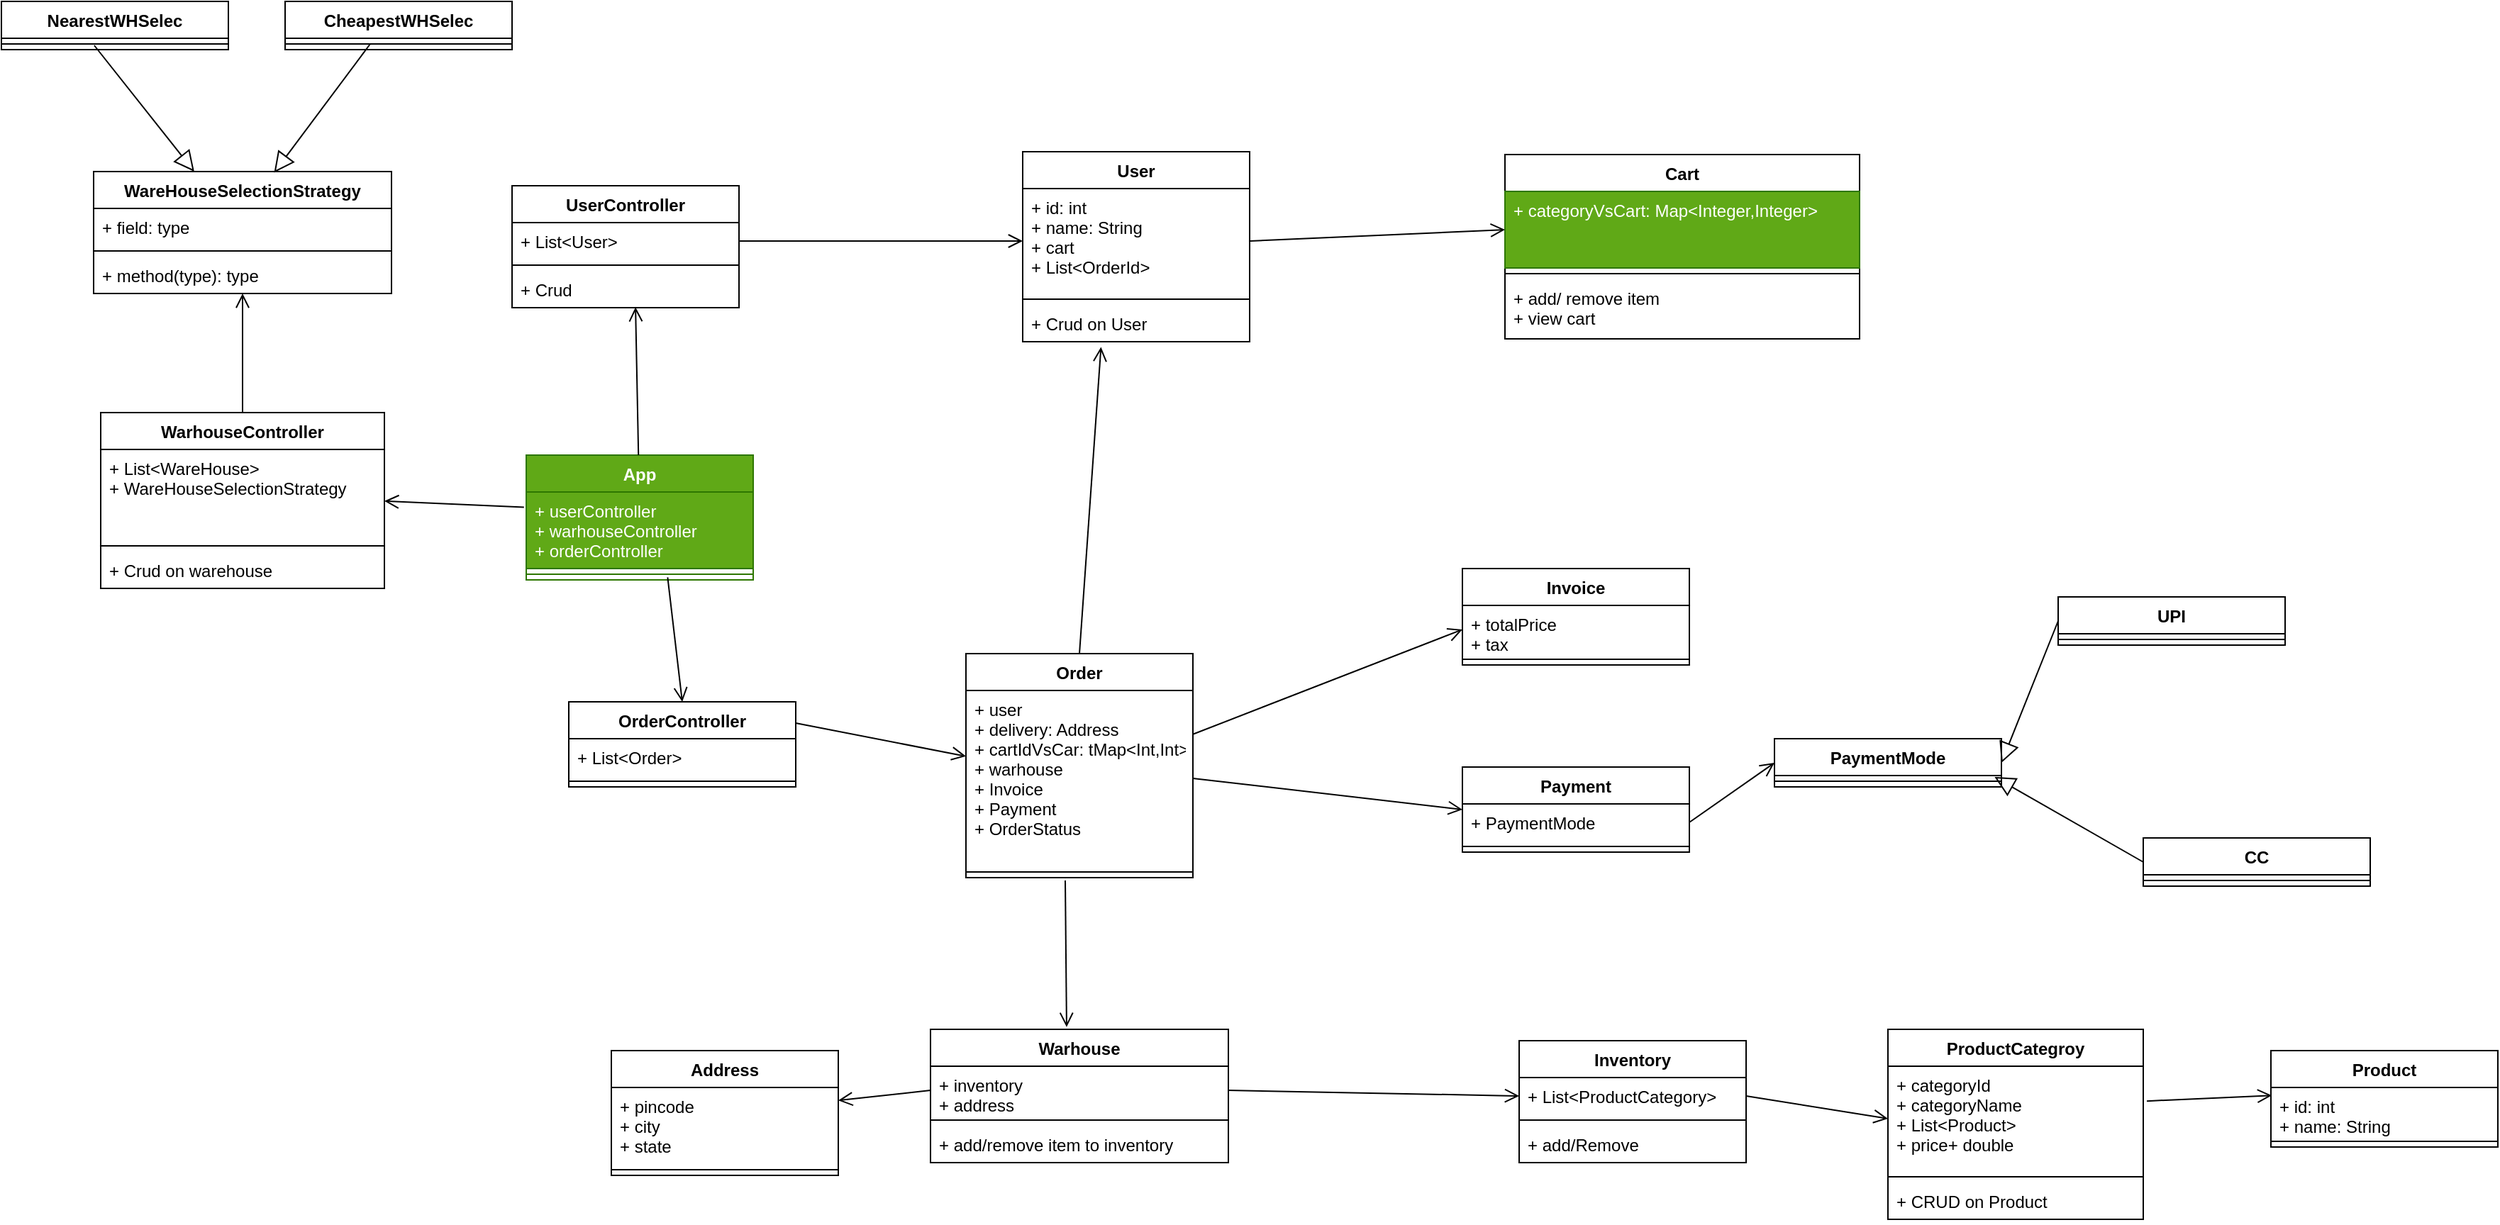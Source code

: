 <mxfile>
    <diagram id="f72Skuyp3JFh79YirXq5" name="Page-1">
        <mxGraphModel dx="1190" dy="2059" grid="1" gridSize="10" guides="1" tooltips="1" connect="1" arrows="1" fold="1" page="1" pageScale="1" pageWidth="827" pageHeight="1169" math="0" shadow="0">
            <root>
                <mxCell id="0"/>
                <mxCell id="1" parent="0"/>
                <mxCell id="2" value="Order" style="swimlane;fontStyle=1;align=center;verticalAlign=top;childLayout=stackLayout;horizontal=1;startSize=26;horizontalStack=0;resizeParent=1;resizeParentMax=0;resizeLast=0;collapsible=1;marginBottom=0;" vertex="1" parent="1">
                    <mxGeometry x="720" y="320" width="160" height="158" as="geometry"/>
                </mxCell>
                <mxCell id="3" value="+ user&#10;+ delivery: Address&#10;+ cartIdVsCar: tMap&lt;Int,Int&gt;&#10;+ warhouse&#10;+ Invoice&#10;+ Payment&#10;+ OrderStatus" style="text;strokeColor=none;fillColor=none;align=left;verticalAlign=top;spacingLeft=4;spacingRight=4;overflow=hidden;rotatable=0;points=[[0,0.5],[1,0.5]];portConstraint=eastwest;" vertex="1" parent="2">
                    <mxGeometry y="26" width="160" height="124" as="geometry"/>
                </mxCell>
                <mxCell id="4" value="" style="line;strokeWidth=1;fillColor=none;align=left;verticalAlign=middle;spacingTop=-1;spacingLeft=3;spacingRight=3;rotatable=0;labelPosition=right;points=[];portConstraint=eastwest;strokeColor=inherit;" vertex="1" parent="2">
                    <mxGeometry y="150" width="160" height="8" as="geometry"/>
                </mxCell>
                <mxCell id="6" value="Payment" style="swimlane;fontStyle=1;align=center;verticalAlign=top;childLayout=stackLayout;horizontal=1;startSize=26;horizontalStack=0;resizeParent=1;resizeParentMax=0;resizeLast=0;collapsible=1;marginBottom=0;" vertex="1" parent="1">
                    <mxGeometry x="1070" y="400" width="160" height="60" as="geometry"/>
                </mxCell>
                <mxCell id="7" value="+ PaymentMode" style="text;strokeColor=none;fillColor=none;align=left;verticalAlign=top;spacingLeft=4;spacingRight=4;overflow=hidden;rotatable=0;points=[[0,0.5],[1,0.5]];portConstraint=eastwest;" vertex="1" parent="6">
                    <mxGeometry y="26" width="160" height="26" as="geometry"/>
                </mxCell>
                <mxCell id="8" value="" style="line;strokeWidth=1;fillColor=none;align=left;verticalAlign=middle;spacingTop=-1;spacingLeft=3;spacingRight=3;rotatable=0;labelPosition=right;points=[];portConstraint=eastwest;strokeColor=inherit;" vertex="1" parent="6">
                    <mxGeometry y="52" width="160" height="8" as="geometry"/>
                </mxCell>
                <mxCell id="10" value="Invoice" style="swimlane;fontStyle=1;align=center;verticalAlign=top;childLayout=stackLayout;horizontal=1;startSize=26;horizontalStack=0;resizeParent=1;resizeParentMax=0;resizeLast=0;collapsible=1;marginBottom=0;" vertex="1" parent="1">
                    <mxGeometry x="1070" y="260" width="160" height="68" as="geometry"/>
                </mxCell>
                <mxCell id="11" value="+ totalPrice&#10;+ tax" style="text;strokeColor=none;fillColor=none;align=left;verticalAlign=top;spacingLeft=4;spacingRight=4;overflow=hidden;rotatable=0;points=[[0,0.5],[1,0.5]];portConstraint=eastwest;" vertex="1" parent="10">
                    <mxGeometry y="26" width="160" height="34" as="geometry"/>
                </mxCell>
                <mxCell id="12" value="" style="line;strokeWidth=1;fillColor=none;align=left;verticalAlign=middle;spacingTop=-1;spacingLeft=3;spacingRight=3;rotatable=0;labelPosition=right;points=[];portConstraint=eastwest;strokeColor=inherit;" vertex="1" parent="10">
                    <mxGeometry y="60" width="160" height="8" as="geometry"/>
                </mxCell>
                <mxCell id="14" value="OrderController" style="swimlane;fontStyle=1;align=center;verticalAlign=top;childLayout=stackLayout;horizontal=1;startSize=26;horizontalStack=0;resizeParent=1;resizeParentMax=0;resizeLast=0;collapsible=1;marginBottom=0;" vertex="1" parent="1">
                    <mxGeometry x="440" y="354" width="160" height="60" as="geometry"/>
                </mxCell>
                <mxCell id="15" value="+ List&lt;Order&gt;" style="text;strokeColor=none;fillColor=none;align=left;verticalAlign=top;spacingLeft=4;spacingRight=4;overflow=hidden;rotatable=0;points=[[0,0.5],[1,0.5]];portConstraint=eastwest;" vertex="1" parent="14">
                    <mxGeometry y="26" width="160" height="26" as="geometry"/>
                </mxCell>
                <mxCell id="16" value="" style="line;strokeWidth=1;fillColor=none;align=left;verticalAlign=middle;spacingTop=-1;spacingLeft=3;spacingRight=3;rotatable=0;labelPosition=right;points=[];portConstraint=eastwest;strokeColor=inherit;" vertex="1" parent="14">
                    <mxGeometry y="52" width="160" height="8" as="geometry"/>
                </mxCell>
                <mxCell id="18" value="Cart" style="swimlane;fontStyle=1;align=center;verticalAlign=top;childLayout=stackLayout;horizontal=1;startSize=26;horizontalStack=0;resizeParent=1;resizeParentMax=0;resizeLast=0;collapsible=1;marginBottom=0;" vertex="1" parent="1">
                    <mxGeometry x="1100" y="-32" width="250" height="130" as="geometry"/>
                </mxCell>
                <mxCell id="19" value="+ categoryVsCart: Map&lt;Integer,Integer&gt;&#10;" style="text;strokeColor=#2D7600;fillColor=#60a917;align=left;verticalAlign=top;spacingLeft=4;spacingRight=4;overflow=hidden;rotatable=0;points=[[0,0.5],[1,0.5]];portConstraint=eastwest;fontColor=#ffffff;" vertex="1" parent="18">
                    <mxGeometry y="26" width="250" height="54" as="geometry"/>
                </mxCell>
                <mxCell id="20" value="" style="line;strokeWidth=1;fillColor=none;align=left;verticalAlign=middle;spacingTop=-1;spacingLeft=3;spacingRight=3;rotatable=0;labelPosition=right;points=[];portConstraint=eastwest;strokeColor=inherit;" vertex="1" parent="18">
                    <mxGeometry y="80" width="250" height="8" as="geometry"/>
                </mxCell>
                <mxCell id="21" value="+ add/ remove item&#10;+ view cart" style="text;strokeColor=none;fillColor=none;align=left;verticalAlign=top;spacingLeft=4;spacingRight=4;overflow=hidden;rotatable=0;points=[[0,0.5],[1,0.5]];portConstraint=eastwest;" vertex="1" parent="18">
                    <mxGeometry y="88" width="250" height="42" as="geometry"/>
                </mxCell>
                <mxCell id="22" value="User" style="swimlane;fontStyle=1;align=center;verticalAlign=top;childLayout=stackLayout;horizontal=1;startSize=26;horizontalStack=0;resizeParent=1;resizeParentMax=0;resizeLast=0;collapsible=1;marginBottom=0;" vertex="1" parent="1">
                    <mxGeometry x="760" y="-34" width="160" height="134" as="geometry"/>
                </mxCell>
                <mxCell id="23" value="+ id: int&#10;+ name: String&#10;+ cart&#10;+ List&lt;OrderId&gt;" style="text;strokeColor=none;fillColor=none;align=left;verticalAlign=top;spacingLeft=4;spacingRight=4;overflow=hidden;rotatable=0;points=[[0,0.5],[1,0.5]];portConstraint=eastwest;" vertex="1" parent="22">
                    <mxGeometry y="26" width="160" height="74" as="geometry"/>
                </mxCell>
                <mxCell id="24" value="" style="line;strokeWidth=1;fillColor=none;align=left;verticalAlign=middle;spacingTop=-1;spacingLeft=3;spacingRight=3;rotatable=0;labelPosition=right;points=[];portConstraint=eastwest;strokeColor=inherit;" vertex="1" parent="22">
                    <mxGeometry y="100" width="160" height="8" as="geometry"/>
                </mxCell>
                <mxCell id="25" value="+ Crud on User" style="text;strokeColor=none;fillColor=none;align=left;verticalAlign=top;spacingLeft=4;spacingRight=4;overflow=hidden;rotatable=0;points=[[0,0.5],[1,0.5]];portConstraint=eastwest;" vertex="1" parent="22">
                    <mxGeometry y="108" width="160" height="26" as="geometry"/>
                </mxCell>
                <mxCell id="26" value="UserController" style="swimlane;fontStyle=1;align=center;verticalAlign=top;childLayout=stackLayout;horizontal=1;startSize=26;horizontalStack=0;resizeParent=1;resizeParentMax=0;resizeLast=0;collapsible=1;marginBottom=0;" vertex="1" parent="1">
                    <mxGeometry x="400" y="-10" width="160" height="86" as="geometry"/>
                </mxCell>
                <mxCell id="27" value="+ List&lt;User&gt;" style="text;strokeColor=none;fillColor=none;align=left;verticalAlign=top;spacingLeft=4;spacingRight=4;overflow=hidden;rotatable=0;points=[[0,0.5],[1,0.5]];portConstraint=eastwest;" vertex="1" parent="26">
                    <mxGeometry y="26" width="160" height="26" as="geometry"/>
                </mxCell>
                <mxCell id="28" value="" style="line;strokeWidth=1;fillColor=none;align=left;verticalAlign=middle;spacingTop=-1;spacingLeft=3;spacingRight=3;rotatable=0;labelPosition=right;points=[];portConstraint=eastwest;strokeColor=inherit;" vertex="1" parent="26">
                    <mxGeometry y="52" width="160" height="8" as="geometry"/>
                </mxCell>
                <mxCell id="29" value="+ Crud" style="text;strokeColor=none;fillColor=none;align=left;verticalAlign=top;spacingLeft=4;spacingRight=4;overflow=hidden;rotatable=0;points=[[0,0.5],[1,0.5]];portConstraint=eastwest;" vertex="1" parent="26">
                    <mxGeometry y="60" width="160" height="26" as="geometry"/>
                </mxCell>
                <mxCell id="30" value="App" style="swimlane;fontStyle=1;align=center;verticalAlign=top;childLayout=stackLayout;horizontal=1;startSize=26;horizontalStack=0;resizeParent=1;resizeParentMax=0;resizeLast=0;collapsible=1;marginBottom=0;fillColor=#60a917;fontColor=#ffffff;strokeColor=#2D7600;" vertex="1" parent="1">
                    <mxGeometry x="410" y="180" width="160" height="88" as="geometry"/>
                </mxCell>
                <mxCell id="31" value="+ userController&#10;+ warhouseController&#10;+ orderController&#10;" style="text;strokeColor=#2D7600;fillColor=#60a917;align=left;verticalAlign=top;spacingLeft=4;spacingRight=4;overflow=hidden;rotatable=0;points=[[0,0.5],[1,0.5]];portConstraint=eastwest;fontColor=#ffffff;" vertex="1" parent="30">
                    <mxGeometry y="26" width="160" height="54" as="geometry"/>
                </mxCell>
                <mxCell id="32" value="" style="line;strokeWidth=1;fillColor=#60a917;align=left;verticalAlign=middle;spacingTop=-1;spacingLeft=3;spacingRight=3;rotatable=0;labelPosition=right;points=[];portConstraint=eastwest;strokeColor=#2D7600;fontColor=#ffffff;" vertex="1" parent="30">
                    <mxGeometry y="80" width="160" height="8" as="geometry"/>
                </mxCell>
                <mxCell id="34" value="WareHouseSelectionStrategy" style="swimlane;fontStyle=1;align=center;verticalAlign=top;childLayout=stackLayout;horizontal=1;startSize=26;horizontalStack=0;resizeParent=1;resizeParentMax=0;resizeLast=0;collapsible=1;marginBottom=0;" vertex="1" parent="1">
                    <mxGeometry x="105" y="-20" width="210" height="86" as="geometry"/>
                </mxCell>
                <mxCell id="35" value="+ field: type" style="text;strokeColor=none;fillColor=none;align=left;verticalAlign=top;spacingLeft=4;spacingRight=4;overflow=hidden;rotatable=0;points=[[0,0.5],[1,0.5]];portConstraint=eastwest;" vertex="1" parent="34">
                    <mxGeometry y="26" width="210" height="26" as="geometry"/>
                </mxCell>
                <mxCell id="36" value="" style="line;strokeWidth=1;fillColor=none;align=left;verticalAlign=middle;spacingTop=-1;spacingLeft=3;spacingRight=3;rotatable=0;labelPosition=right;points=[];portConstraint=eastwest;strokeColor=inherit;" vertex="1" parent="34">
                    <mxGeometry y="52" width="210" height="8" as="geometry"/>
                </mxCell>
                <mxCell id="37" value="+ method(type): type" style="text;strokeColor=none;fillColor=none;align=left;verticalAlign=top;spacingLeft=4;spacingRight=4;overflow=hidden;rotatable=0;points=[[0,0.5],[1,0.5]];portConstraint=eastwest;" vertex="1" parent="34">
                    <mxGeometry y="60" width="210" height="26" as="geometry"/>
                </mxCell>
                <mxCell id="38" value="NearestWHSelec" style="swimlane;fontStyle=1;align=center;verticalAlign=top;childLayout=stackLayout;horizontal=1;startSize=26;horizontalStack=0;resizeParent=1;resizeParentMax=0;resizeLast=0;collapsible=1;marginBottom=0;" vertex="1" parent="1">
                    <mxGeometry x="40" y="-140" width="160" height="34" as="geometry"/>
                </mxCell>
                <mxCell id="40" value="" style="line;strokeWidth=1;fillColor=none;align=left;verticalAlign=middle;spacingTop=-1;spacingLeft=3;spacingRight=3;rotatable=0;labelPosition=right;points=[];portConstraint=eastwest;strokeColor=inherit;" vertex="1" parent="38">
                    <mxGeometry y="26" width="160" height="8" as="geometry"/>
                </mxCell>
                <mxCell id="42" value="WarhouseController" style="swimlane;fontStyle=1;align=center;verticalAlign=top;childLayout=stackLayout;horizontal=1;startSize=26;horizontalStack=0;resizeParent=1;resizeParentMax=0;resizeLast=0;collapsible=1;marginBottom=0;" vertex="1" parent="1">
                    <mxGeometry x="110" y="150" width="200" height="124" as="geometry"/>
                </mxCell>
                <mxCell id="43" value="+ List&lt;WareHouse&gt;&#10;+ WareHouseSelectionStrategy" style="text;strokeColor=none;fillColor=none;align=left;verticalAlign=top;spacingLeft=4;spacingRight=4;overflow=hidden;rotatable=0;points=[[0,0.5],[1,0.5]];portConstraint=eastwest;" vertex="1" parent="42">
                    <mxGeometry y="26" width="200" height="64" as="geometry"/>
                </mxCell>
                <mxCell id="44" value="" style="line;strokeWidth=1;fillColor=none;align=left;verticalAlign=middle;spacingTop=-1;spacingLeft=3;spacingRight=3;rotatable=0;labelPosition=right;points=[];portConstraint=eastwest;strokeColor=inherit;" vertex="1" parent="42">
                    <mxGeometry y="90" width="200" height="8" as="geometry"/>
                </mxCell>
                <mxCell id="45" value="+ Crud on warehouse" style="text;strokeColor=none;fillColor=none;align=left;verticalAlign=top;spacingLeft=4;spacingRight=4;overflow=hidden;rotatable=0;points=[[0,0.5],[1,0.5]];portConstraint=eastwest;" vertex="1" parent="42">
                    <mxGeometry y="98" width="200" height="26" as="geometry"/>
                </mxCell>
                <mxCell id="46" value="CC" style="swimlane;fontStyle=1;align=center;verticalAlign=top;childLayout=stackLayout;horizontal=1;startSize=26;horizontalStack=0;resizeParent=1;resizeParentMax=0;resizeLast=0;collapsible=1;marginBottom=0;" vertex="1" parent="1">
                    <mxGeometry x="1550" y="450" width="160" height="34" as="geometry"/>
                </mxCell>
                <mxCell id="48" value="" style="line;strokeWidth=1;fillColor=none;align=left;verticalAlign=middle;spacingTop=-1;spacingLeft=3;spacingRight=3;rotatable=0;labelPosition=right;points=[];portConstraint=eastwest;strokeColor=inherit;" vertex="1" parent="46">
                    <mxGeometry y="26" width="160" height="8" as="geometry"/>
                </mxCell>
                <mxCell id="50" value="UPI" style="swimlane;fontStyle=1;align=center;verticalAlign=top;childLayout=stackLayout;horizontal=1;startSize=26;horizontalStack=0;resizeParent=1;resizeParentMax=0;resizeLast=0;collapsible=1;marginBottom=0;" vertex="1" parent="1">
                    <mxGeometry x="1490" y="280" width="160" height="34" as="geometry"/>
                </mxCell>
                <mxCell id="52" value="" style="line;strokeWidth=1;fillColor=none;align=left;verticalAlign=middle;spacingTop=-1;spacingLeft=3;spacingRight=3;rotatable=0;labelPosition=right;points=[];portConstraint=eastwest;strokeColor=inherit;" vertex="1" parent="50">
                    <mxGeometry y="26" width="160" height="8" as="geometry"/>
                </mxCell>
                <mxCell id="54" value="PaymentMode" style="swimlane;fontStyle=1;align=center;verticalAlign=top;childLayout=stackLayout;horizontal=1;startSize=26;horizontalStack=0;resizeParent=1;resizeParentMax=0;resizeLast=0;collapsible=1;marginBottom=0;" vertex="1" parent="1">
                    <mxGeometry x="1290" y="380" width="160" height="34" as="geometry"/>
                </mxCell>
                <mxCell id="56" value="" style="line;strokeWidth=1;fillColor=none;align=left;verticalAlign=middle;spacingTop=-1;spacingLeft=3;spacingRight=3;rotatable=0;labelPosition=right;points=[];portConstraint=eastwest;strokeColor=inherit;" vertex="1" parent="54">
                    <mxGeometry y="26" width="160" height="8" as="geometry"/>
                </mxCell>
                <mxCell id="58" value="ProductCategroy" style="swimlane;fontStyle=1;align=center;verticalAlign=top;childLayout=stackLayout;horizontal=1;startSize=26;horizontalStack=0;resizeParent=1;resizeParentMax=0;resizeLast=0;collapsible=1;marginBottom=0;" vertex="1" parent="1">
                    <mxGeometry x="1370" y="585" width="180" height="134" as="geometry"/>
                </mxCell>
                <mxCell id="59" value="+ categoryId&#10;+ categoryName&#10;+ List&lt;Product&gt;&#10;+ price+ double&#10;" style="text;strokeColor=none;fillColor=none;align=left;verticalAlign=top;spacingLeft=4;spacingRight=4;overflow=hidden;rotatable=0;points=[[0,0.5],[1,0.5]];portConstraint=eastwest;" vertex="1" parent="58">
                    <mxGeometry y="26" width="180" height="74" as="geometry"/>
                </mxCell>
                <mxCell id="60" value="" style="line;strokeWidth=1;fillColor=none;align=left;verticalAlign=middle;spacingTop=-1;spacingLeft=3;spacingRight=3;rotatable=0;labelPosition=right;points=[];portConstraint=eastwest;strokeColor=inherit;" vertex="1" parent="58">
                    <mxGeometry y="100" width="180" height="8" as="geometry"/>
                </mxCell>
                <mxCell id="61" value="+ CRUD on Product" style="text;strokeColor=none;fillColor=none;align=left;verticalAlign=top;spacingLeft=4;spacingRight=4;overflow=hidden;rotatable=0;points=[[0,0.5],[1,0.5]];portConstraint=eastwest;" vertex="1" parent="58">
                    <mxGeometry y="108" width="180" height="26" as="geometry"/>
                </mxCell>
                <mxCell id="62" value="Inventory" style="swimlane;fontStyle=1;align=center;verticalAlign=top;childLayout=stackLayout;horizontal=1;startSize=26;horizontalStack=0;resizeParent=1;resizeParentMax=0;resizeLast=0;collapsible=1;marginBottom=0;" vertex="1" parent="1">
                    <mxGeometry x="1110" y="593" width="160" height="86" as="geometry"/>
                </mxCell>
                <mxCell id="63" value="+ List&lt;ProductCategory&gt;" style="text;strokeColor=none;fillColor=none;align=left;verticalAlign=top;spacingLeft=4;spacingRight=4;overflow=hidden;rotatable=0;points=[[0,0.5],[1,0.5]];portConstraint=eastwest;" vertex="1" parent="62">
                    <mxGeometry y="26" width="160" height="26" as="geometry"/>
                </mxCell>
                <mxCell id="64" value="" style="line;strokeWidth=1;fillColor=none;align=left;verticalAlign=middle;spacingTop=-1;spacingLeft=3;spacingRight=3;rotatable=0;labelPosition=right;points=[];portConstraint=eastwest;strokeColor=inherit;" vertex="1" parent="62">
                    <mxGeometry y="52" width="160" height="8" as="geometry"/>
                </mxCell>
                <mxCell id="65" value="+ add/Remove" style="text;strokeColor=none;fillColor=none;align=left;verticalAlign=top;spacingLeft=4;spacingRight=4;overflow=hidden;rotatable=0;points=[[0,0.5],[1,0.5]];portConstraint=eastwest;" vertex="1" parent="62">
                    <mxGeometry y="60" width="160" height="26" as="geometry"/>
                </mxCell>
                <mxCell id="66" value="Address" style="swimlane;fontStyle=1;align=center;verticalAlign=top;childLayout=stackLayout;horizontal=1;startSize=26;horizontalStack=0;resizeParent=1;resizeParentMax=0;resizeLast=0;collapsible=1;marginBottom=0;" vertex="1" parent="1">
                    <mxGeometry x="470" y="600" width="160" height="88" as="geometry"/>
                </mxCell>
                <mxCell id="67" value="+ pincode&#10;+ city&#10;+ state" style="text;strokeColor=none;fillColor=none;align=left;verticalAlign=top;spacingLeft=4;spacingRight=4;overflow=hidden;rotatable=0;points=[[0,0.5],[1,0.5]];portConstraint=eastwest;" vertex="1" parent="66">
                    <mxGeometry y="26" width="160" height="54" as="geometry"/>
                </mxCell>
                <mxCell id="68" value="" style="line;strokeWidth=1;fillColor=none;align=left;verticalAlign=middle;spacingTop=-1;spacingLeft=3;spacingRight=3;rotatable=0;labelPosition=right;points=[];portConstraint=eastwest;strokeColor=inherit;" vertex="1" parent="66">
                    <mxGeometry y="80" width="160" height="8" as="geometry"/>
                </mxCell>
                <mxCell id="70" value="Warhouse" style="swimlane;fontStyle=1;align=center;verticalAlign=top;childLayout=stackLayout;horizontal=1;startSize=26;horizontalStack=0;resizeParent=1;resizeParentMax=0;resizeLast=0;collapsible=1;marginBottom=0;" vertex="1" parent="1">
                    <mxGeometry x="695" y="585" width="210" height="94" as="geometry"/>
                </mxCell>
                <mxCell id="71" value="+ inventory&#10;+ address&#10;" style="text;strokeColor=none;fillColor=none;align=left;verticalAlign=top;spacingLeft=4;spacingRight=4;overflow=hidden;rotatable=0;points=[[0,0.5],[1,0.5]];portConstraint=eastwest;" vertex="1" parent="70">
                    <mxGeometry y="26" width="210" height="34" as="geometry"/>
                </mxCell>
                <mxCell id="72" value="" style="line;strokeWidth=1;fillColor=none;align=left;verticalAlign=middle;spacingTop=-1;spacingLeft=3;spacingRight=3;rotatable=0;labelPosition=right;points=[];portConstraint=eastwest;strokeColor=inherit;" vertex="1" parent="70">
                    <mxGeometry y="60" width="210" height="8" as="geometry"/>
                </mxCell>
                <mxCell id="73" value="+ add/remove item to inventory" style="text;strokeColor=none;fillColor=none;align=left;verticalAlign=top;spacingLeft=4;spacingRight=4;overflow=hidden;rotatable=0;points=[[0,0.5],[1,0.5]];portConstraint=eastwest;" vertex="1" parent="70">
                    <mxGeometry y="68" width="210" height="26" as="geometry"/>
                </mxCell>
                <mxCell id="74" value="Product" style="swimlane;fontStyle=1;align=center;verticalAlign=top;childLayout=stackLayout;horizontal=1;startSize=26;horizontalStack=0;resizeParent=1;resizeParentMax=0;resizeLast=0;collapsible=1;marginBottom=0;" vertex="1" parent="1">
                    <mxGeometry x="1640" y="600" width="160" height="68" as="geometry"/>
                </mxCell>
                <mxCell id="75" value="+ id: int&#10;+ name: String" style="text;strokeColor=none;fillColor=none;align=left;verticalAlign=top;spacingLeft=4;spacingRight=4;overflow=hidden;rotatable=0;points=[[0,0.5],[1,0.5]];portConstraint=eastwest;" vertex="1" parent="74">
                    <mxGeometry y="26" width="160" height="34" as="geometry"/>
                </mxCell>
                <mxCell id="76" value="" style="line;strokeWidth=1;fillColor=none;align=left;verticalAlign=middle;spacingTop=-1;spacingLeft=3;spacingRight=3;rotatable=0;labelPosition=right;points=[];portConstraint=eastwest;strokeColor=inherit;" vertex="1" parent="74">
                    <mxGeometry y="60" width="160" height="8" as="geometry"/>
                </mxCell>
                <mxCell id="78" value="CheapestWHSelec" style="swimlane;fontStyle=1;align=center;verticalAlign=top;childLayout=stackLayout;horizontal=1;startSize=26;horizontalStack=0;resizeParent=1;resizeParentMax=0;resizeLast=0;collapsible=1;marginBottom=0;" vertex="1" parent="1">
                    <mxGeometry x="240" y="-140" width="160" height="34" as="geometry"/>
                </mxCell>
                <mxCell id="79" value="" style="line;strokeWidth=1;fillColor=none;align=left;verticalAlign=middle;spacingTop=-1;spacingLeft=3;spacingRight=3;rotatable=0;labelPosition=right;points=[];portConstraint=eastwest;strokeColor=inherit;" vertex="1" parent="78">
                    <mxGeometry y="26" width="160" height="8" as="geometry"/>
                </mxCell>
                <mxCell id="80" value="" style="edgeStyle=none;html=1;endSize=12;endArrow=block;endFill=0;exitX=0.409;exitY=0.625;exitDx=0;exitDy=0;exitPerimeter=0;" edge="1" parent="1" source="40" target="34">
                    <mxGeometry width="160" relative="1" as="geometry">
                        <mxPoint x="290" y="-100" as="sourcePoint"/>
                        <mxPoint x="480" y="170" as="targetPoint"/>
                    </mxGeometry>
                </mxCell>
                <mxCell id="81" value="" style="edgeStyle=none;html=1;endSize=12;endArrow=block;endFill=0;exitX=0.375;exitY=0.5;exitDx=0;exitDy=0;exitPerimeter=0;entryX=0.606;entryY=0.009;entryDx=0;entryDy=0;entryPerimeter=0;" edge="1" parent="1" source="79" target="34">
                    <mxGeometry width="160" relative="1" as="geometry">
                        <mxPoint x="300" y="-90" as="sourcePoint"/>
                        <mxPoint x="351.85" y="40" as="targetPoint"/>
                    </mxGeometry>
                </mxCell>
                <mxCell id="82" value="" style="edgeStyle=none;html=1;endSize=12;endArrow=block;endFill=0;entryX=1;entryY=0.5;entryDx=0;entryDy=0;exitX=0;exitY=0.5;exitDx=0;exitDy=0;" edge="1" parent="1" source="50" target="54">
                    <mxGeometry width="160" relative="1" as="geometry">
                        <mxPoint x="1521" y="410" as="sourcePoint"/>
                        <mxPoint x="1681" y="410" as="targetPoint"/>
                    </mxGeometry>
                </mxCell>
                <mxCell id="83" value="" style="edgeStyle=none;html=1;endSize=12;endArrow=block;endFill=0;entryX=0.97;entryY=0.125;entryDx=0;entryDy=0;exitX=0;exitY=0.5;exitDx=0;exitDy=0;entryPerimeter=0;" edge="1" parent="1" source="46" target="56">
                    <mxGeometry width="160" relative="1" as="geometry">
                        <mxPoint x="1530" y="490" as="sourcePoint"/>
                        <mxPoint x="1460" y="407" as="targetPoint"/>
                    </mxGeometry>
                </mxCell>
                <mxCell id="84" value="" style="endArrow=open;startArrow=none;endFill=0;startFill=0;endSize=8;html=1;verticalAlign=bottom;labelBackgroundColor=none;strokeWidth=1;exitX=1;exitY=0.5;exitDx=0;exitDy=0;entryX=0;entryY=0.5;entryDx=0;entryDy=0;" edge="1" parent="1" source="7" target="54">
                    <mxGeometry width="160" relative="1" as="geometry">
                        <mxPoint x="1250" y="500" as="sourcePoint"/>
                        <mxPoint x="1410" y="500" as="targetPoint"/>
                    </mxGeometry>
                </mxCell>
                <mxCell id="85" value="" style="endArrow=open;startArrow=none;endFill=0;startFill=0;endSize=8;html=1;verticalAlign=bottom;labelBackgroundColor=none;strokeWidth=1;exitX=1;exitY=0.5;exitDx=0;exitDy=0;entryX=0;entryY=0.5;entryDx=0;entryDy=0;" edge="1" parent="1" source="3" target="6">
                    <mxGeometry width="160" relative="1" as="geometry">
                        <mxPoint x="560" y="422" as="sourcePoint"/>
                        <mxPoint x="620" y="380" as="targetPoint"/>
                    </mxGeometry>
                </mxCell>
                <mxCell id="86" value="" style="endArrow=open;startArrow=none;endFill=0;startFill=0;endSize=8;html=1;verticalAlign=bottom;labelBackgroundColor=none;strokeWidth=1;entryX=0;entryY=0.5;entryDx=0;entryDy=0;" edge="1" parent="1" source="3" target="11">
                    <mxGeometry width="160" relative="1" as="geometry">
                        <mxPoint x="550" y="360" as="sourcePoint"/>
                        <mxPoint x="640" y="388" as="targetPoint"/>
                    </mxGeometry>
                </mxCell>
                <mxCell id="87" value="" style="endArrow=open;startArrow=none;endFill=0;startFill=0;endSize=8;html=1;verticalAlign=bottom;labelBackgroundColor=none;strokeWidth=1;entryX=0.345;entryY=1.146;entryDx=0;entryDy=0;entryPerimeter=0;exitX=0.5;exitY=0;exitDx=0;exitDy=0;" edge="1" parent="1" source="2" target="25">
                    <mxGeometry width="160" relative="1" as="geometry">
                        <mxPoint x="470" y="334.002" as="sourcePoint"/>
                        <mxPoint x="560" y="281.59" as="targetPoint"/>
                    </mxGeometry>
                </mxCell>
                <mxCell id="88" value="" style="endArrow=open;startArrow=none;endFill=0;startFill=0;endSize=8;html=1;verticalAlign=bottom;labelBackgroundColor=none;strokeWidth=1;exitX=1;exitY=0.5;exitDx=0;exitDy=0;entryX=0;entryY=0.5;entryDx=0;entryDy=0;" edge="1" parent="1" source="23" target="19">
                    <mxGeometry width="160" relative="1" as="geometry">
                        <mxPoint x="860" y="262" as="sourcePoint"/>
                        <mxPoint x="920" y="220" as="targetPoint"/>
                    </mxGeometry>
                </mxCell>
                <mxCell id="89" value="" style="endArrow=open;startArrow=none;endFill=0;startFill=0;endSize=8;html=1;verticalAlign=bottom;labelBackgroundColor=none;strokeWidth=1;exitX=1;exitY=0.5;exitDx=0;exitDy=0;" edge="1" parent="1" source="27" target="23">
                    <mxGeometry width="160" relative="1" as="geometry">
                        <mxPoint x="580" y="179" as="sourcePoint"/>
                        <mxPoint x="750" y="179" as="targetPoint"/>
                    </mxGeometry>
                </mxCell>
                <mxCell id="90" value="" style="endArrow=open;startArrow=none;endFill=0;startFill=0;endSize=8;html=1;verticalAlign=bottom;labelBackgroundColor=none;strokeWidth=1;entryX=0.544;entryY=0.985;entryDx=0;entryDy=0;entryPerimeter=0;" edge="1" parent="1" source="30" target="29">
                    <mxGeometry width="160" relative="1" as="geometry">
                        <mxPoint x="590" y="164.13" as="sourcePoint"/>
                        <mxPoint x="660" y="179.997" as="targetPoint"/>
                    </mxGeometry>
                </mxCell>
                <mxCell id="91" value="" style="endArrow=open;startArrow=none;endFill=0;startFill=0;endSize=8;html=1;verticalAlign=bottom;labelBackgroundColor=none;strokeWidth=1;entryX=0.5;entryY=0;entryDx=0;entryDy=0;exitX=0.623;exitY=0.775;exitDx=0;exitDy=0;exitPerimeter=0;" edge="1" parent="1" source="32" target="14">
                    <mxGeometry width="160" relative="1" as="geometry">
                        <mxPoint x="630.001" y="254.39" as="sourcePoint"/>
                        <mxPoint x="660.92" y="170.0" as="targetPoint"/>
                    </mxGeometry>
                </mxCell>
                <mxCell id="92" value="" style="endArrow=open;startArrow=none;endFill=0;startFill=0;endSize=8;html=1;verticalAlign=bottom;labelBackgroundColor=none;strokeWidth=1;exitX=1;exitY=0.25;exitDx=0;exitDy=0;" edge="1" parent="1" source="14" target="3">
                    <mxGeometry width="160" relative="1" as="geometry">
                        <mxPoint x="610" y="274.0" as="sourcePoint"/>
                        <mxPoint x="630.32" y="361.8" as="targetPoint"/>
                    </mxGeometry>
                </mxCell>
                <mxCell id="93" value="" style="endArrow=open;startArrow=none;endFill=0;startFill=0;endSize=8;html=1;verticalAlign=bottom;labelBackgroundColor=none;strokeWidth=1;exitX=-0.01;exitY=0.2;exitDx=0;exitDy=0;exitPerimeter=0;" edge="1" parent="1" source="31" target="43">
                    <mxGeometry width="160" relative="1" as="geometry">
                        <mxPoint x="349.081" y="218.39" as="sourcePoint"/>
                        <mxPoint x="380" y="134.0" as="targetPoint"/>
                    </mxGeometry>
                </mxCell>
                <mxCell id="94" value="" style="endArrow=open;startArrow=none;endFill=0;startFill=0;endSize=8;html=1;verticalAlign=bottom;labelBackgroundColor=none;strokeWidth=1;exitX=0.5;exitY=0;exitDx=0;exitDy=0;" edge="1" parent="1" source="42" target="37">
                    <mxGeometry width="160" relative="1" as="geometry">
                        <mxPoint x="398.4" y="154.13" as="sourcePoint"/>
                        <mxPoint x="310" y="150.001" as="targetPoint"/>
                    </mxGeometry>
                </mxCell>
                <mxCell id="95" value="" style="endArrow=open;startArrow=none;endFill=0;startFill=0;endSize=8;html=1;verticalAlign=bottom;labelBackgroundColor=none;strokeWidth=1;entryX=0.457;entryY=-0.017;entryDx=0;entryDy=0;entryPerimeter=0;" edge="1" parent="1" target="70">
                    <mxGeometry width="160" relative="1" as="geometry">
                        <mxPoint x="790" y="480" as="sourcePoint"/>
                        <mxPoint x="1050" y="542" as="targetPoint"/>
                    </mxGeometry>
                </mxCell>
                <mxCell id="96" value="" style="endArrow=open;startArrow=none;endFill=0;startFill=0;endSize=8;html=1;verticalAlign=bottom;labelBackgroundColor=none;strokeWidth=1;exitX=0;exitY=0.5;exitDx=0;exitDy=0;" edge="1" parent="1" source="71" target="66">
                    <mxGeometry width="160" relative="1" as="geometry">
                        <mxPoint x="680.01" y="540" as="sourcePoint"/>
                        <mxPoint x="979.98" y="638.402" as="targetPoint"/>
                    </mxGeometry>
                </mxCell>
                <mxCell id="97" value="" style="endArrow=open;startArrow=none;endFill=0;startFill=0;endSize=8;html=1;verticalAlign=bottom;labelBackgroundColor=none;strokeWidth=1;exitX=1;exitY=0.5;exitDx=0;exitDy=0;entryX=0;entryY=0.5;entryDx=0;entryDy=0;" edge="1" parent="1" source="71" target="63">
                    <mxGeometry width="160" relative="1" as="geometry">
                        <mxPoint x="1106.18" y="673" as="sourcePoint"/>
                        <mxPoint x="1039.998" y="750" as="targetPoint"/>
                    </mxGeometry>
                </mxCell>
                <mxCell id="98" value="" style="endArrow=open;startArrow=none;endFill=0;startFill=0;endSize=8;html=1;verticalAlign=bottom;labelBackgroundColor=none;strokeWidth=1;exitX=1;exitY=0.5;exitDx=0;exitDy=0;entryX=0;entryY=0.5;entryDx=0;entryDy=0;" edge="1" parent="1" source="63" target="59">
                    <mxGeometry width="160" relative="1" as="geometry">
                        <mxPoint x="1260" y="680.0" as="sourcePoint"/>
                        <mxPoint x="1275.08" y="772.97" as="targetPoint"/>
                    </mxGeometry>
                </mxCell>
                <mxCell id="99" value="" style="endArrow=open;startArrow=none;endFill=0;startFill=0;endSize=8;html=1;verticalAlign=bottom;labelBackgroundColor=none;strokeWidth=1;exitX=1.014;exitY=0.332;exitDx=0;exitDy=0;entryX=0.004;entryY=0.165;entryDx=0;entryDy=0;exitPerimeter=0;entryPerimeter=0;" edge="1" parent="1" source="59" target="75">
                    <mxGeometry width="160" relative="1" as="geometry">
                        <mxPoint x="1470" y="680" as="sourcePoint"/>
                        <mxPoint x="1530" y="714" as="targetPoint"/>
                    </mxGeometry>
                </mxCell>
            </root>
        </mxGraphModel>
    </diagram>
</mxfile>